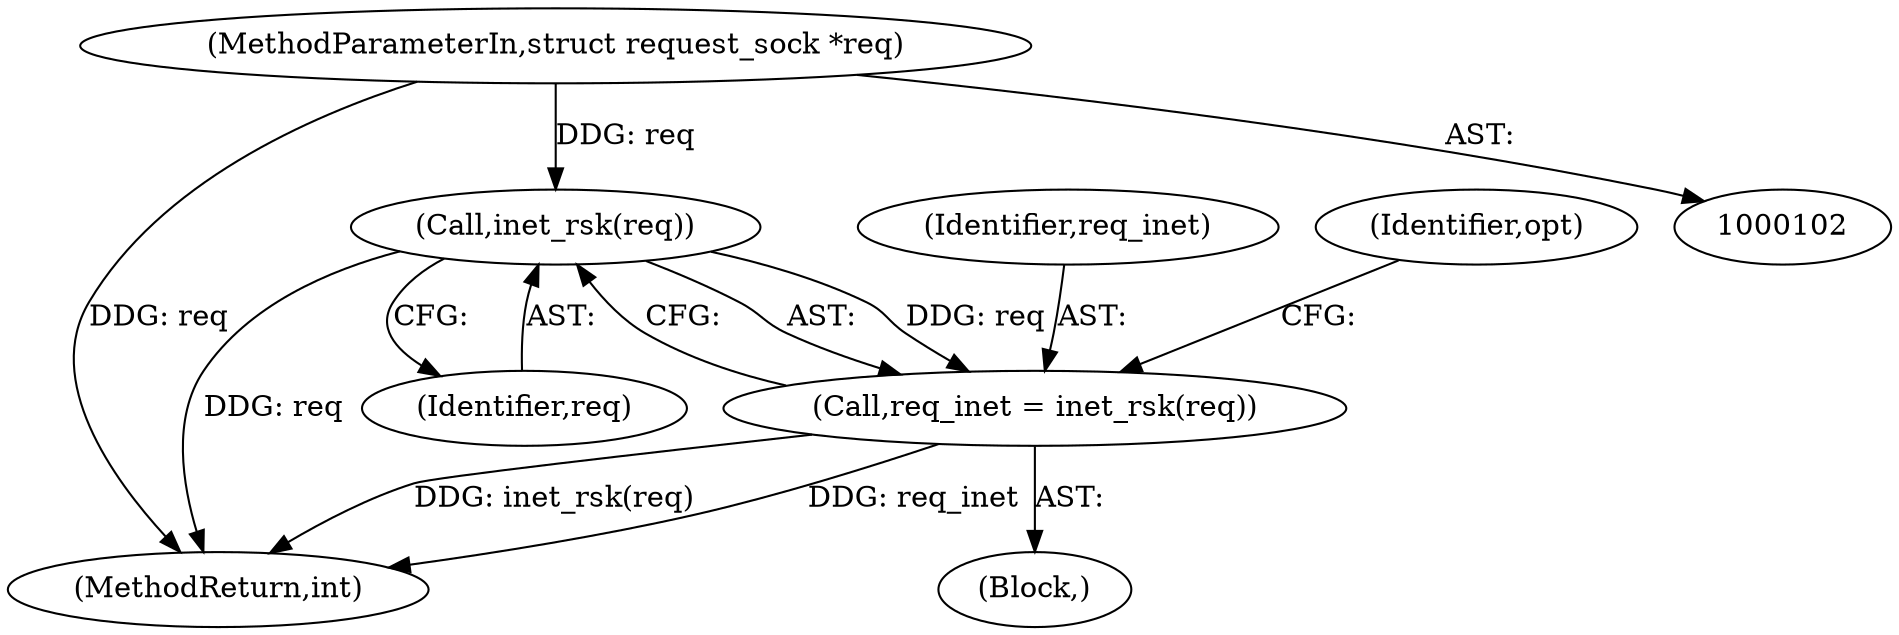 digraph "0_linux_f6d8bd051c391c1c0458a30b2a7abcd939329259_7@pointer" {
"1000212" [label="(Call,inet_rsk(req))"];
"1000103" [label="(MethodParameterIn,struct request_sock *req)"];
"1000210" [label="(Call,req_inet = inet_rsk(req))"];
"1000211" [label="(Identifier,req_inet)"];
"1000210" [label="(Call,req_inet = inet_rsk(req))"];
"1000103" [label="(MethodParameterIn,struct request_sock *req)"];
"1000212" [label="(Call,inet_rsk(req))"];
"1000215" [label="(Identifier,opt)"];
"1000239" [label="(MethodReturn,int)"];
"1000213" [label="(Identifier,req)"];
"1000106" [label="(Block,)"];
"1000212" -> "1000210"  [label="AST: "];
"1000212" -> "1000213"  [label="CFG: "];
"1000213" -> "1000212"  [label="AST: "];
"1000210" -> "1000212"  [label="CFG: "];
"1000212" -> "1000239"  [label="DDG: req"];
"1000212" -> "1000210"  [label="DDG: req"];
"1000103" -> "1000212"  [label="DDG: req"];
"1000103" -> "1000102"  [label="AST: "];
"1000103" -> "1000239"  [label="DDG: req"];
"1000210" -> "1000106"  [label="AST: "];
"1000211" -> "1000210"  [label="AST: "];
"1000215" -> "1000210"  [label="CFG: "];
"1000210" -> "1000239"  [label="DDG: inet_rsk(req)"];
"1000210" -> "1000239"  [label="DDG: req_inet"];
}
